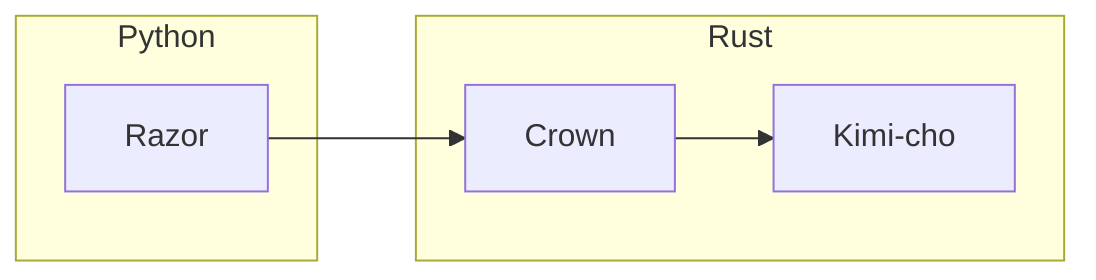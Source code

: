 flowchart LR
    subgraph Python
        R[Razor]
    end
    subgraph Rust
        C[Crown]
        K[Kimi-cho]
    end
    R --> C --> K